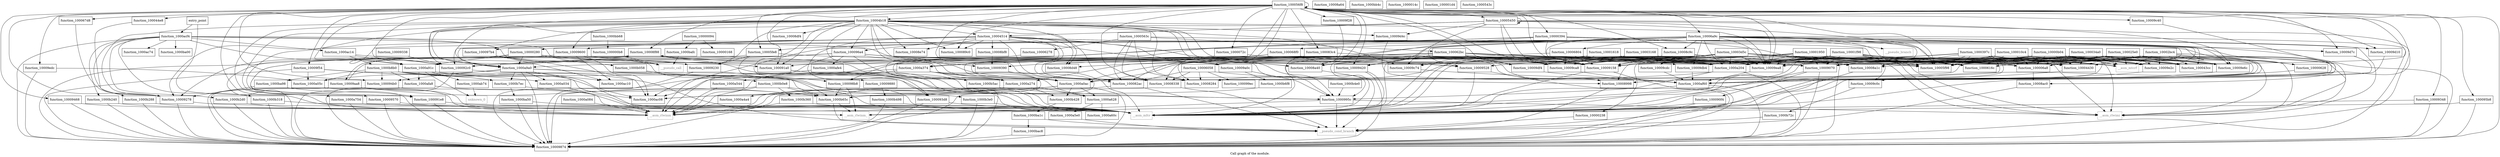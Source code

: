 digraph "Call graph of the module." {
  label="Call graph of the module.";
  node [shape=record];

  Node_function_1000563c [label="{function_1000563c}"];
  Node_function_10005f98 [label="{function_10005f98}"];
  Node_function_100056f8 [label="{function_100056f8}"];
  Node_function_10006a9c [label="{function_10006a9c}"];
  Node_function_10009cdc [label="{function_10009cdc}"];
  Node_function_10009348 [label="{function_10009348}"];
  Node_function_10009390 [label="{function_10009390}"];
  Node_function_10009570 [label="{function_10009570}"];
  Node_function_10005fe8 [label="{function_10005fe8}"];
  Node_function_10009d10 [label="{function_10009d10}"];
  Node_function_100093d8 [label="{function_100093d8}"];
  Node_function_10008284 [label="{function_10008284}"];
  Node_function_100095b8 [label="{function_100095b8}"];
  Node_function_100082ac [label="{function_100082ac}"];
  Node_function_10008338 [label="{function_10008338}"];
  Node_function_100083c4 [label="{function_100083c4}"];
  Node_function_10008998 [label="{function_10008998}"];
  Node_function_10009600 [label="{function_10009600}"];
  Node_function_10009d4c [label="{function_10009d4c}"];
  Node_function_100092c0 [label="{function_100092c0}"];
  Node_function_10009420 [label="{function_10009420}"];
  Node_function_100067d8 [label="{function_100067d8}"];
  Node_function_100096a4 [label="{function_100096a4}"];
  Node_function_100089c0 [label="{function_100089c0}"];
  Node_function_100097b4 [label="{function_100097b4}"];
  Node_function_10008a1c [label="{function_10008a1c}"];
  Node_function_10008a40 [label="{function_10008a40}"];
  Node_function_10008a64 [label="{function_10008a64}"];
  Node_function_10009874 [label="{function_10009874}"];
  Node_function_10008ac0 [label="{function_10008ac0}"];
  Node_function_10008bf8 [label="{function_10008bf8}"];
  Node_function_10008c9c [label="{function_10008c9c}"];
  Node_function_10009880 [label="{function_10009880}"];
  Node_function_10006058 [label="{function_10006058}"];
  Node_function_10008d48 [label="{function_10008d48}"];
  Node_function_10008df4 [label="{function_10008df4}"];
  Node_function_10008e74 [label="{function_10008e74}"];
  Node_function_1000616c [label="{function_1000616c}"];
  Node_function_10009df4 [label="{function_10009df4}"];
  Node_function_10006804 [label="{function_10006804}"];
  Node_function_100098b8 [label="{function_100098b8}"];
  Node_function_10008f88 [label="{function_10008f88}"];
  Node_function_1000995c [label="{function_1000995c}"];
  Node_function_10009070 [label="{function_10009070}"];
  Node_function_100099ec [label="{function_100099ec}"];
  Node_function_100090f4 [label="{function_100090f4}"];
  Node_function_10009a0c [label="{function_10009a0c}"];
  Node_function_10009158 [label="{function_10009158}"];
  Node_function_10009aa8 [label="{function_10009aa8}"];
  Node_function_10009d7c [label="{function_10009d7c}"];
  Node_function_10009468 [label="{function_10009468}"];
  Node_function_100094b0 [label="{function_100094b0}"];
  Node_function_10009db4 [label="{function_10009db4}"];
  Node_function_10006278 [label="{function_10006278}"];
  Node_function_100091a0 [label="{function_100091a0}"];
  Node_function_100062bc [label="{function_100062bc}"];
  Node_function_10009528 [label="{function_10009528}"];
  Node_function_100068f0 [label="{function_100068f0}"];
  Node_function_10009338 [label="{function_10009338}"];
  Node_function_10009c0c [label="{function_10009c0c}"];
  Node_function_100091e8 [label="{function_100091e8}"];
  Node_function_10009c40 [label="{function_10009c40}"];
  Node_function_10009230 [label="{function_10009230}"];
  Node_function_10009c74 [label="{function_10009c74}"];
  Node_function_10009278 [label="{function_10009278}"];
  Node_function_10009ca8 [label="{function_10009ca8}"];
  Node_function_1000b058 [label="{function_1000b058}"];
  Node_function_10009e2c [label="{function_10009e2c}"];
  Node_function_10009e6c [label="{function_10009e6c}"];
  Node_function_10009ea8 [label="{function_10009ea8}"];
  Node_function_10009edc [label="{function_10009edc}"];
  Node_function_10009f28 [label="{function_10009f28}"];
  Node_function_10009f54 [label="{function_10009f54}"];
  Node_function_1000a034 [label="{function_1000a034}"];
  Node_function_1000a05c [label="{function_1000a05c}"];
  Node_function_1000a084 [label="{function_1000a084}"];
  Node_function_1000a0ac [label="{function_1000a0ac}"];
  Node_function_1000a204 [label="{function_1000a204}"];
  Node_function_1000a274 [label="{function_1000a274}"];
  Node_function_1000a374 [label="{function_1000a374}"];
  Node_function_1000a4a4 [label="{function_1000a4a4}"];
  Node_function_1000a544 [label="{function_1000a544}"];
  Node_function_1000a5e0 [label="{function_1000a5e0}"];
  Node_function_1000a60c [label="{function_1000a60c}"];
  Node_function_1000a628 [label="{function_1000a628}"];
  Node_function_1000a754 [label="{function_1000a754}"];
  Node_function_1000a91c [label="{function_1000a91c}"];
  Node_function_1000a9a0 [label="{function_1000a9a0}"];
  Node_function_1000ab74 [label="{function_1000ab74}"];
  Node_function_1000ac08 [label="{function_1000ac08}"];
  Node_function_1000ac10 [label="{function_1000ac10}"];
  Node_function_1000ac14 [label="{function_1000ac14}"];
  Node_function_1000ac74 [label="{function_1000ac74}"];
  Node_function_1000acf4 [label="{function_1000acf4}"];
  Node_function_1000af60 [label="{function_1000af60}"];
  Node_function_1000afa8 [label="{function_1000afa8}"];
  Node_function_1000afe4 [label="{function_1000afe4}"];
  Node_function_1000b0e8 [label="{function_1000b0e8}"];
  Node_function_1000b240 [label="{function_1000b240}"];
  Node_function_1000b288 [label="{function_1000b288}"];
  Node_function_1000b2d0 [label="{function_1000b2d0}"];
  Node_function_1000b318 [label="{function_1000b318}"];
  Node_function_1000b360 [label="{function_1000b360}"];
  Node_function_1000b3e0 [label="{function_1000b3e0}"];
  Node_function_1000b428 [label="{function_1000b428}"];
  Node_function_1000b498 [label="{function_1000b498}"];
  Node_function_1000b4e0 [label="{function_1000b4e0}"];
  Node_function_1000b5ac [label="{function_1000b5ac}"];
  Node_function_1000b65c [label="{function_1000b65c}"];
  Node_function_1000b6f8 [label="{function_1000b6f8}"];
  Node_function_1000b72c [label="{function_1000b72c}"];
  Node_function_1000b7ec [label="{function_1000b7ec}"];
  Node_function_1000b8b0 [label="{function_1000b8b0}"];
  Node_function_1000ba00 [label="{function_1000ba00}"];
  Node_function_1000ba1c [label="{function_1000ba1c}"];
  Node_function_1000ba50 [label="{function_1000ba50}"];
  Node_function_1000ba98 [label="{function_1000ba98}"];
  Node_function_1000bac8 [label="{function_1000bac8}"];
  Node_function_1000bafc [label="{function_1000bafc}"];
  Node_function_1000bb4c [label="{function_1000bb4c}"];
  Node_function_1000bb68 [label="{function_1000bb68}"];
  Node___asm_rlwinm [color="gray50", fontcolor="gray50", label="{__asm_rlwinm}"];
  Node___asm_rlwinm_ [color="gray50", fontcolor="gray50", label="{__asm_rlwinm_}"];
  Node___asm_rlwimi [color="gray50", fontcolor="gray50", label="{__asm_rlwimi}"];
  Node___asm_mfcr [color="gray50", fontcolor="gray50", label="{__asm_mfcr}"];
  Node___asm_mtcrf [color="gray50", fontcolor="gray50", label="{__asm_mtcrf}"];
  Node_unknown_0 [color="gray50", fontcolor="gray50", label="{unknown_0}"];
  Node___pseudo_call [color="gray50", fontcolor="gray50", label="{__pseudo_call}"];
  Node___pseudo_branch [color="gray50", fontcolor="gray50", label="{__pseudo_branch}"];
  Node___pseudo_cond_branch [color="gray50", fontcolor="gray50", label="{__pseudo_cond_branch}"];
  Node_function_10000094 [label="{function_10000094}"];
  Node_function_100000b8 [label="{function_100000b8}"];
  Node_function_1000014c [label="{function_1000014c}"];
  Node_function_10000168 [label="{function_10000168}"];
  Node_function_100001d4 [label="{function_100001d4}"];
  Node_entry_point [label="{entry_point}"];
  Node_function_10000238 [label="{function_10000238}"];
  Node_function_10000280 [label="{function_10000280}"];
  Node_function_10000394 [label="{function_10000394}"];
  Node_function_10000628 [label="{function_10000628}"];
  Node_function_100006a8 [label="{function_100006a8}"];
  Node_function_1000072c [label="{function_1000072c}"];
  Node_function_10000b04 [label="{function_10000b04}"];
  Node_function_100010c4 [label="{function_100010c4}"];
  Node_function_10001618 [label="{function_10001618}"];
  Node_function_10001950 [label="{function_10001950}"];
  Node_function_10001f98 [label="{function_10001f98}"];
  Node_function_100025e0 [label="{function_100025e0}"];
  Node_function_10002bc4 [label="{function_10002bc4}"];
  Node_function_10003168 [label="{function_10003168}"];
  Node_function_100034a0 [label="{function_100034a0}"];
  Node_function_1000397c [label="{function_1000397c}"];
  Node_function_10003d5c [label="{function_10003d5c}"];
  Node_function_100043cc [label="{function_100043cc}"];
  Node_function_10004430 [label="{function_10004430}"];
  Node_function_100044e8 [label="{function_100044e8}"];
  Node_function_10004514 [label="{function_10004514}"];
  Node_function_10004b18 [label="{function_10004b18}"];
  Node_function_1000543c [label="{function_1000543c}"];
  Node_function_10005450 [label="{function_10005450}"];
  Node_function_1000563c -> Node_function_10005f98;
  Node_function_1000563c -> Node_function_10008284;
  Node_function_1000563c -> Node_function_100082ac;
  Node_function_1000563c -> Node_function_10008338;
  Node_function_1000563c -> Node_function_10006278;
  Node_function_1000563c -> Node_function_100062bc;
  Node_function_100056f8 -> Node_function_10005f98;
  Node_function_100056f8 -> Node_function_100056f8;
  Node_function_100056f8 -> Node_function_10006a9c;
  Node_function_100056f8 -> Node_function_10009348;
  Node_function_100056f8 -> Node_function_10005fe8;
  Node_function_100056f8 -> Node_function_10009d10;
  Node_function_100056f8 -> Node_function_10008284;
  Node_function_100056f8 -> Node_function_100095b8;
  Node_function_100056f8 -> Node_function_100082ac;
  Node_function_100056f8 -> Node_function_10008338;
  Node_function_100056f8 -> Node_function_100083c4;
  Node_function_100056f8 -> Node_function_10008998;
  Node_function_100056f8 -> Node_function_100092c0;
  Node_function_100056f8 -> Node_function_10009420;
  Node_function_100056f8 -> Node_function_100067d8;
  Node_function_100056f8 -> Node_function_100089c0;
  Node_function_100056f8 -> Node_function_10008a40;
  Node_function_100056f8 -> Node_function_10009874;
  Node_function_100056f8 -> Node_function_10008c9c;
  Node_function_100056f8 -> Node_function_10006058;
  Node_function_100056f8 -> Node_function_10009df4;
  Node_function_100056f8 -> Node_function_10008f88;
  Node_function_100056f8 -> Node_function_10009070;
  Node_function_100056f8 -> Node_function_10009158;
  Node_function_100056f8 -> Node_function_10009d7c;
  Node_function_100056f8 -> Node_function_10009468;
  Node_function_100056f8 -> Node_function_100094b0;
  Node_function_100056f8 -> Node_function_100091a0;
  Node_function_100056f8 -> Node_function_10009c40;
  Node_function_100056f8 -> Node_function_10009278;
  Node_function_100056f8 -> Node_function_10009ca8;
  Node_function_100056f8 -> Node_function_10009ea8;
  Node_function_100056f8 -> Node_function_10009edc;
  Node_function_100056f8 -> Node_function_10009f28;
  Node_function_100056f8 -> Node_function_10009f54;
  Node_function_100056f8 -> Node_function_1000a91c;
  Node_function_100056f8 -> Node_function_1000a9a0;
  Node_function_100056f8 -> Node___asm_rlwinm;
  Node_function_100056f8 -> Node_function_10000394;
  Node_function_100056f8 -> Node_function_1000072c;
  Node_function_100056f8 -> Node_function_100044e8;
  Node_function_100056f8 -> Node_function_10004b18;
  Node_function_100056f8 -> Node_function_10005450;
  Node_function_10006a9c -> Node_function_10005f98;
  Node_function_10006a9c -> Node_function_10005fe8;
  Node_function_10006a9c -> Node_function_10009d10;
  Node_function_10006a9c -> Node_function_10009420;
  Node_function_10006a9c -> Node_function_10009874;
  Node_function_10006a9c -> Node_function_10008c9c;
  Node_function_10006a9c -> Node_function_10006804;
  Node_function_10006a9c -> Node_function_100098b8;
  Node_function_10006a9c -> Node_function_10009070;
  Node_function_10006a9c -> Node_function_10009158;
  Node_function_10006a9c -> Node_function_10009d7c;
  Node_function_10006a9c -> Node_function_10009db4;
  Node_function_10006a9c -> Node_function_100091a0;
  Node_function_10006a9c -> Node_function_10009528;
  Node_function_10006a9c -> Node_function_100068f0;
  Node_function_10006a9c -> Node_function_10009e2c;
  Node_function_10006a9c -> Node_function_10009e6c;
  Node_function_10006a9c -> Node_function_10009ea8;
  Node_function_10006a9c -> Node_function_1000a204;
  Node_function_10006a9c -> Node_function_1000a91c;
  Node_function_10006a9c -> Node___asm_rlwinm;
  Node_function_10006a9c -> Node___asm_rlwimi;
  Node_function_10006a9c -> Node___asm_mfcr;
  Node_function_10006a9c -> Node___asm_mtcrf;
  Node_function_10006a9c -> Node___pseudo_branch;
  Node_function_10006a9c -> Node_function_100043cc;
  Node_function_10006a9c -> Node_function_10004430;
  Node_function_10009cdc -> Node_function_1000af60;
  Node_function_10009348 -> Node_function_10009874;
  Node_function_10009348 -> Node___asm_mfcr;
  Node_function_10009390 -> Node_function_10009874;
  Node_function_10009390 -> Node___asm_mfcr;
  Node_function_10009570 -> Node_function_10009874;
  Node_function_10009570 -> Node___asm_mfcr;
  Node_function_10005fe8 -> Node_function_10009880;
  Node_function_10005fe8 -> Node_function_10009528;
  Node_function_10005fe8 -> Node_function_100091e8;
  Node_function_10005fe8 -> Node_function_10009230;
  Node_function_10009d10 -> Node_function_1000af60;
  Node_function_100093d8 -> Node_function_10009874;
  Node_function_100093d8 -> Node___asm_mfcr;
  Node_function_100095b8 -> Node_function_10009874;
  Node_function_100095b8 -> Node___asm_mfcr;
  Node_function_100082ac -> Node___asm_rlwinm;
  Node_function_100082ac -> Node___pseudo_cond_branch;
  Node_function_10008338 -> Node___asm_rlwinm;
  Node_function_10008338 -> Node___pseudo_cond_branch;
  Node_function_100083c4 -> Node_function_10008a1c;
  Node_function_100083c4 -> Node_function_1000a0ac;
  Node_function_10008998 -> Node___pseudo_cond_branch;
  Node_function_10009600 -> Node_function_10009874;
  Node_function_10009600 -> Node_function_10009158;
  Node_function_10009600 -> Node_function_1000a274;
  Node_function_10009600 -> Node_function_1000ac08;
  Node_function_10009600 -> Node_function_1000ac10;
  Node_function_10009d4c -> Node_function_1000af60;
  Node_function_100092c0 -> Node_function_10009874;
  Node_function_100092c0 -> Node___asm_mfcr;
  Node_function_10009420 -> Node_function_10009874;
  Node_function_10009420 -> Node___asm_mfcr;
  Node_function_100067d8 -> Node_function_10009278;
  Node_function_100096a4 -> Node_function_100092c0;
  Node_function_100096a4 -> Node_function_10009874;
  Node_function_100096a4 -> Node_function_10009070;
  Node_function_100096a4 -> Node_function_10009158;
  Node_function_100096a4 -> Node_function_1000a0ac;
  Node_function_100096a4 -> Node_function_1000a204;
  Node_function_100096a4 -> Node_function_1000a274;
  Node_function_100096a4 -> Node_function_1000ac08;
  Node_function_100096a4 -> Node_function_1000afe4;
  Node_function_100097b4 -> Node_function_1000b058;
  Node_function_100097b4 -> Node_function_1000ac08;
  Node_function_100097b4 -> Node_function_1000ac10;
  Node_function_10008a1c -> Node___pseudo_cond_branch;
  Node_function_10008a40 -> Node___pseudo_cond_branch;
  Node_function_10008ac0 -> Node___pseudo_cond_branch;
  Node_function_10008bf8 -> Node_function_10009390;
  Node_function_10008c9c -> Node_function_10009cdc;
  Node_function_10008c9c -> Node_function_10009874;
  Node_function_10008c9c -> Node_function_10009158;
  Node_function_10008c9c -> Node_function_10009ca8;
  Node_function_10008c9c -> Node_function_10009ea8;
  Node_function_10009880 -> Node_function_1000b498;
  Node_function_10006058 -> Node_function_10008284;
  Node_function_10006058 -> Node_function_100082ac;
  Node_function_10006058 -> Node_function_10008338;
  Node_function_10006058 -> Node_function_10008998;
  Node_function_10006058 -> Node_function_100099ec;
  Node_function_10009df4 -> Node_function_1000af60;
  Node_function_10006804 -> Node_function_10008a40;
  Node_function_10006804 -> Node_function_10009070;
  Node_function_10006804 -> Node_function_10009158;
  Node_function_10006804 -> Node_function_10009ca8;
  Node_function_10006804 -> Node_function_10009ea8;
  Node_function_100098b8 -> Node_function_1000b65c;
  Node_function_100098b8 -> Node___asm_rlwinm_;
  Node_function_10008f88 -> Node_function_10009874;
  Node_function_10008f88 -> Node_function_10009a0c;
  Node_function_10008f88 -> Node_function_10009aa8;
  Node_function_10008f88 -> Node___asm_mfcr;
  Node_function_1000995c -> Node___asm_rlwinm_;
  Node_function_1000995c -> Node___asm_rlwimi;
  Node_function_1000995c -> Node___pseudo_cond_branch;
  Node_function_10009070 -> Node_function_10009874;
  Node_function_10009070 -> Node_function_100090f4;
  Node_function_10009070 -> Node___asm_mfcr;
  Node_function_100090f4 -> Node_function_10009874;
  Node_function_100090f4 -> Node___asm_mfcr;
  Node_function_10009a0c -> Node_function_10008f88;
  Node_function_10009a0c -> Node_function_1000995c;
  Node_function_10009a0c -> Node_function_1000b6f8;
  Node_function_10009158 -> Node_function_10009874;
  Node_function_10009158 -> Node___asm_mfcr;
  Node_function_10009aa8 -> Node_function_10009874;
  Node_function_10009aa8 -> Node_function_10008f88;
  Node_function_10009aa8 -> Node_function_1000b65c;
  Node_function_10009aa8 -> Node___asm_rlwinm;
  Node_function_10009d7c -> Node_function_1000af60;
  Node_function_10009468 -> Node_function_10009874;
  Node_function_10009468 -> Node___asm_mfcr;
  Node_function_100094b0 -> Node_function_10009874;
  Node_function_100094b0 -> Node___asm_mfcr;
  Node_function_10009db4 -> Node_function_1000af60;
  Node_function_10006278 -> Node_function_1000a274;
  Node_function_100091a0 -> Node_function_10009874;
  Node_function_100091a0 -> Node___asm_mfcr;
  Node_function_100062bc -> Node_function_10005f98;
  Node_function_100062bc -> Node_function_10008998;
  Node_function_100062bc -> Node_function_10009420;
  Node_function_100062bc -> Node_function_10008a40;
  Node_function_100062bc -> Node_function_10009df4;
  Node_function_100062bc -> Node_function_10009070;
  Node_function_100062bc -> Node_function_10009158;
  Node_function_100062bc -> Node_function_10009db4;
  Node_function_100062bc -> Node_function_10009ca8;
  Node_function_100062bc -> Node_function_10009ea8;
  Node_function_100062bc -> Node_function_1000a204;
  Node_function_100062bc -> Node_function_1000a274;
  Node_function_100062bc -> Node_function_1000a374;
  Node_function_100062bc -> Node_function_1000a9a0;
  Node_function_100062bc -> Node___asm_rlwinm;
  Node_function_100062bc -> Node___asm_mfcr;
  Node_function_100062bc -> Node___asm_mtcrf;
  Node_function_10009528 -> Node_function_10009874;
  Node_function_10009528 -> Node___asm_mfcr;
  Node_function_100068f0 -> Node_function_10008998;
  Node_function_100068f0 -> Node_function_10008a1c;
  Node_function_100068f0 -> Node_function_1000a0ac;
  Node_function_100068f0 -> Node_function_1000a374;
  Node_function_10009338 -> Node_function_100092c0;
  Node_function_10009c0c -> Node_function_1000b72c;
  Node_function_100091e8 -> Node_function_10009874;
  Node_function_100091e8 -> Node___asm_mfcr;
  Node_function_10009c40 -> Node_function_1000af60;
  Node_function_10009230 -> Node_function_10009874;
  Node_function_10009230 -> Node___asm_mfcr;
  Node_function_10009c74 -> Node_function_1000af60;
  Node_function_10009278 -> Node_function_10009874;
  Node_function_10009278 -> Node___asm_mfcr;
  Node_function_10009ca8 -> Node_function_1000af60;
  Node_function_1000b058 -> Node_function_100098b8;
  Node_function_1000b058 -> Node_function_1000b0e8;
  Node_function_10009e2c -> Node_function_1000af60;
  Node_function_10009e6c -> Node_function_1000af60;
  Node_function_10009ea8 -> Node_function_1000af60;
  Node_function_10009edc -> Node_function_10009874;
  Node_function_10009edc -> Node_function_1000a05c;
  Node_function_10009f28 -> Node_function_1000995c;
  Node_function_10009f54 -> Node_function_10009874;
  Node_function_10009f54 -> Node_function_1000a034;
  Node_function_10009f54 -> Node_function_1000a05c;
  Node_function_10009f54 -> Node_function_1000b7ec;
  Node_function_1000a034 -> Node___asm_rlwinm;
  Node_function_1000a05c -> Node___asm_rlwinm;
  Node_function_1000a084 -> Node___asm_rlwinm;
  Node_function_1000a0ac -> Node_function_10009874;
  Node_function_1000a0ac -> Node_function_1000a4a4;
  Node_function_1000a0ac -> Node_function_1000a628;
  Node_function_1000a0ac -> Node_function_1000ac08;
  Node_function_1000a0ac -> Node_function_1000b428;
  Node_function_1000a0ac -> Node___asm_rlwinm;
  Node_function_1000a204 -> Node_function_10009874;
  Node_function_1000a204 -> Node_function_1000995c;
  Node_function_1000a204 -> Node_function_1000a0ac;
  Node_function_1000a274 -> Node_function_1000a628;
  Node_function_1000a274 -> Node_function_1000ac08;
  Node_function_1000a274 -> Node_function_1000b428;
  Node_function_1000a374 -> Node_function_1000a0ac;
  Node_function_1000a374 -> Node_function_1000a274;
  Node_function_1000a374 -> Node_function_1000a544;
  Node_function_1000a374 -> Node_function_1000a628;
  Node_function_1000a374 -> Node_function_1000ac08;
  Node_function_1000a374 -> Node_function_1000b65c;
  Node_function_1000a374 -> Node___asm_rlwinm;
  Node_function_1000a4a4 -> Node___asm_rlwinm;
  Node_function_1000a544 -> Node___asm_rlwinm;
  Node_function_1000a5e0 -> Node___pseudo_cond_branch;
  Node_function_1000a628 -> Node_function_1000a5e0;
  Node_function_1000a628 -> Node_function_1000a60c;
  Node_function_1000a754 -> Node_function_10009874;
  Node_function_1000a754 -> Node___asm_rlwinm_;
  Node_function_1000a91c -> Node_function_1000ab74;
  Node_function_1000a91c -> Node_function_1000ac08;
  Node_function_1000a91c -> Node_function_1000ac10;
  Node_function_1000a91c -> Node_function_1000afa8;
  Node_function_1000a91c -> Node_unknown_0;
  Node_function_1000a9a0 -> Node_function_10009874;
  Node_function_1000a9a0 -> Node_function_100094b0;
  Node_function_1000a9a0 -> Node_function_1000a034;
  Node_function_1000a9a0 -> Node_function_1000a05c;
  Node_function_1000a9a0 -> Node_function_1000b3e0;
  Node_function_1000a9a0 -> Node_function_1000b7ec;
  Node_function_1000a9a0 -> Node___asm_rlwinm;
  Node_function_1000a9a0 -> Node___asm_mfcr;
  Node_function_1000ab74 -> Node_unknown_0;
  Node_function_1000ac14 -> Node_function_100092c0;
  Node_function_1000ac14 -> Node_function_10009070;
  Node_function_1000ac14 -> Node_function_1000b8b0;
  Node_function_1000acf4 -> Node_function_10009874;
  Node_function_1000acf4 -> Node_function_1000995c;
  Node_function_1000acf4 -> Node_function_1000a91c;
  Node_function_1000acf4 -> Node_function_1000ac14;
  Node_function_1000acf4 -> Node_function_1000ac74;
  Node_function_1000acf4 -> Node_function_1000b240;
  Node_function_1000acf4 -> Node_function_1000b288;
  Node_function_1000acf4 -> Node_function_1000b2d0;
  Node_function_1000acf4 -> Node_function_1000b318;
  Node_function_1000acf4 -> Node_function_1000b65c;
  Node_function_1000acf4 -> Node_function_1000ba00;
  Node_function_1000acf4 -> Node___pseudo_call;
  Node_function_1000af60 -> Node_function_10009874;
  Node_function_1000af60 -> Node___asm_mfcr;
  Node_function_1000afa8 -> Node_function_10009874;
  Node_function_1000afa8 -> Node___asm_mfcr;
  Node_function_1000afe4 -> Node_function_10009874;
  Node_function_1000afe4 -> Node_function_1000b5ac;
  Node_function_1000afe4 -> Node___asm_mfcr;
  Node_function_1000b0e8 -> Node_function_10009874;
  Node_function_1000b0e8 -> Node_function_1000b360;
  Node_function_1000b0e8 -> Node_function_1000b65c;
  Node_function_1000b0e8 -> Node___asm_rlwinm;
  Node_function_1000b0e8 -> Node___asm_mfcr;
  Node_function_1000b240 -> Node_function_10009874;
  Node_function_1000b240 -> Node___asm_mfcr;
  Node_function_1000b288 -> Node_function_10009874;
  Node_function_1000b288 -> Node___asm_mfcr;
  Node_function_1000b2d0 -> Node_function_10009874;
  Node_function_1000b2d0 -> Node___asm_mfcr;
  Node_function_1000b318 -> Node_function_10009874;
  Node_function_1000b318 -> Node___asm_mfcr;
  Node_function_1000b360 -> Node_function_10009874;
  Node_function_1000b360 -> Node___asm_mfcr;
  Node_function_1000b3e0 -> Node_function_10009874;
  Node_function_1000b3e0 -> Node___asm_mfcr;
  Node_function_1000b428 -> Node_function_1000ba1c;
  Node_function_1000b498 -> Node_function_10009874;
  Node_function_1000b498 -> Node___asm_mfcr;
  Node_function_1000b4e0 -> Node_function_1000995c;
  Node_function_1000b5ac -> Node_function_1000995c;
  Node_function_1000b65c -> Node___asm_rlwinm_;
  Node_function_1000b65c -> Node___pseudo_cond_branch;
  Node_function_1000b6f8 -> Node_function_1000b65c;
  Node_function_1000b72c -> Node___pseudo_cond_branch;
  Node_function_1000b7ec -> Node_function_1000b65c;
  Node_function_1000b7ec -> Node_function_1000ba50;
  Node_function_1000b8b0 -> Node_function_1000995c;
  Node_function_1000b8b0 -> Node_function_100094b0;
  Node_function_1000b8b0 -> Node_function_1000a05c;
  Node_function_1000b8b0 -> Node_function_1000ac08;
  Node_function_1000b8b0 -> Node_function_1000afa8;
  Node_function_1000b8b0 -> Node_function_1000b7ec;
  Node_function_1000b8b0 -> Node_function_1000ba98;
  Node_function_1000b8b0 -> Node___pseudo_cond_branch;
  Node_function_1000ba1c -> Node_function_1000bac8;
  Node_function_1000ba1c -> Node___pseudo_cond_branch;
  Node_function_1000ba50 -> Node_function_10009874;
  Node_function_1000ba50 -> Node___asm_mfcr;
  Node_function_1000ba98 -> Node_function_100091e8;
  Node_function_1000ba98 -> Node_function_10009278;
  Node_function_1000bac8 -> Node_function_10009874;
  Node_function_1000bafc -> Node___pseudo_call;
  Node_function_1000bb68 -> Node_function_100000b8;
  Node_function_10000094 -> Node_function_1000bafc;
  Node_function_10000094 -> Node_function_10000168;
  Node_function_100000b8 -> Node___pseudo_call;
  Node_entry_point -> Node_function_1000acf4;
  Node_entry_point -> Node___asm_rlwinm;
  Node_function_10000238 -> Node___pseudo_cond_branch;
  Node_function_10000280 -> Node_function_100091a0;
  Node_function_10000280 -> Node_function_10009230;
  Node_function_10000280 -> Node_function_10009278;
  Node_function_10000280 -> Node_function_1000a91c;
  Node_function_10000280 -> Node_function_1000a9a0;
  Node_function_10000280 -> Node___pseudo_call;
  Node_function_10000394 -> Node_function_10008a1c;
  Node_function_10000394 -> Node_function_10009874;
  Node_function_10000394 -> Node_function_1000a204;
  Node_function_10000394 -> Node_function_1000a274;
  Node_function_10000394 -> Node___asm_mfcr;
  Node_function_10000394 -> Node___asm_mtcrf;
  Node_function_10000394 -> Node_function_10000280;
  Node_function_10000628 -> Node_function_10009c0c;
  Node_function_100006a8 -> Node_function_10008ac0;
  Node_function_1000072c -> Node_function_1000a204;
  Node_function_1000072c -> Node_function_1000a374;
  Node_function_10000b04 -> Node_function_10005f98;
  Node_function_10000b04 -> Node_function_10008a1c;
  Node_function_10000b04 -> Node_function_1000616c;
  Node_function_10000b04 -> Node_function_10009158;
  Node_function_10000b04 -> Node_function_10009e2c;
  Node_function_10000b04 -> Node_function_10009e6c;
  Node_function_10000b04 -> Node_function_10009ea8;
  Node_function_10000b04 -> Node_function_1000a204;
  Node_function_10000b04 -> Node___asm_rlwimi;
  Node_function_10000b04 -> Node___asm_mfcr;
  Node_function_10000b04 -> Node___asm_mtcrf;
  Node_function_10000b04 -> Node_function_100006a8;
  Node_function_10000b04 -> Node_function_100043cc;
  Node_function_10000b04 -> Node_function_10004430;
  Node_function_100010c4 -> Node_function_10005f98;
  Node_function_100010c4 -> Node_function_1000616c;
  Node_function_100010c4 -> Node_function_10009158;
  Node_function_100010c4 -> Node_function_10009e2c;
  Node_function_100010c4 -> Node_function_10009e6c;
  Node_function_100010c4 -> Node_function_10009ea8;
  Node_function_100010c4 -> Node_function_1000a204;
  Node_function_100010c4 -> Node___asm_rlwimi;
  Node_function_100010c4 -> Node___asm_mfcr;
  Node_function_100010c4 -> Node___asm_mtcrf;
  Node_function_100010c4 -> Node_function_100006a8;
  Node_function_100010c4 -> Node_function_100043cc;
  Node_function_100010c4 -> Node_function_10004430;
  Node_function_10001618 -> Node_function_10005f98;
  Node_function_10001618 -> Node_function_1000616c;
  Node_function_10001618 -> Node_function_10009df4;
  Node_function_10001618 -> Node_function_10009c74;
  Node_function_10001618 -> Node_function_10009ca8;
  Node_function_10001618 -> Node_function_10009ea8;
  Node_function_10001618 -> Node_function_1000a204;
  Node_function_10001618 -> Node___asm_mfcr;
  Node_function_10001618 -> Node_function_100006a8;
  Node_function_10001950 -> Node_function_10005f98;
  Node_function_10001950 -> Node_function_1000616c;
  Node_function_10001950 -> Node_function_10009070;
  Node_function_10001950 -> Node_function_10009158;
  Node_function_10001950 -> Node_function_10009db4;
  Node_function_10001950 -> Node_function_10009528;
  Node_function_10001950 -> Node_function_10009ca8;
  Node_function_10001950 -> Node_function_10009e2c;
  Node_function_10001950 -> Node_function_10009e6c;
  Node_function_10001950 -> Node_function_10009ea8;
  Node_function_10001950 -> Node_function_1000a0ac;
  Node_function_10001950 -> Node_function_1000a204;
  Node_function_10001950 -> Node___asm_rlwimi;
  Node_function_10001950 -> Node___asm_mfcr;
  Node_function_10001950 -> Node___asm_mtcrf;
  Node_function_10001950 -> Node_function_100006a8;
  Node_function_10001950 -> Node_function_100043cc;
  Node_function_10001950 -> Node_function_10004430;
  Node_function_10001f98 -> Node_function_10005f98;
  Node_function_10001f98 -> Node_function_1000616c;
  Node_function_10001f98 -> Node_function_10009070;
  Node_function_10001f98 -> Node_function_10009158;
  Node_function_10001f98 -> Node_function_10009db4;
  Node_function_10001f98 -> Node_function_10009528;
  Node_function_10001f98 -> Node_function_10009ca8;
  Node_function_10001f98 -> Node_function_10009e2c;
  Node_function_10001f98 -> Node_function_10009e6c;
  Node_function_10001f98 -> Node_function_10009ea8;
  Node_function_10001f98 -> Node_function_1000a0ac;
  Node_function_10001f98 -> Node_function_1000a204;
  Node_function_10001f98 -> Node___asm_rlwimi;
  Node_function_10001f98 -> Node___asm_mfcr;
  Node_function_10001f98 -> Node___asm_mtcrf;
  Node_function_10001f98 -> Node_function_100006a8;
  Node_function_10001f98 -> Node_function_100043cc;
  Node_function_10001f98 -> Node_function_10004430;
  Node_function_100025e0 -> Node_function_10005f98;
  Node_function_100025e0 -> Node_function_1000616c;
  Node_function_100025e0 -> Node_function_10009158;
  Node_function_100025e0 -> Node_function_10009e2c;
  Node_function_100025e0 -> Node_function_10009e6c;
  Node_function_100025e0 -> Node_function_10009ea8;
  Node_function_100025e0 -> Node_function_1000a204;
  Node_function_100025e0 -> Node___asm_rlwimi;
  Node_function_100025e0 -> Node___asm_mfcr;
  Node_function_100025e0 -> Node___asm_mtcrf;
  Node_function_100025e0 -> Node_function_10000628;
  Node_function_100025e0 -> Node_function_100006a8;
  Node_function_100025e0 -> Node_function_100043cc;
  Node_function_100025e0 -> Node_function_10004430;
  Node_function_10002bc4 -> Node_function_10005f98;
  Node_function_10002bc4 -> Node_function_10009158;
  Node_function_10002bc4 -> Node_function_10009e2c;
  Node_function_10002bc4 -> Node_function_10009e6c;
  Node_function_10002bc4 -> Node_function_10009ea8;
  Node_function_10002bc4 -> Node_function_1000a204;
  Node_function_10002bc4 -> Node___asm_rlwimi;
  Node_function_10002bc4 -> Node___asm_mfcr;
  Node_function_10002bc4 -> Node___asm_mtcrf;
  Node_function_10002bc4 -> Node_function_10000628;
  Node_function_10002bc4 -> Node_function_100006a8;
  Node_function_10002bc4 -> Node_function_100043cc;
  Node_function_10002bc4 -> Node_function_10004430;
  Node_function_10003168 -> Node_function_10005f98;
  Node_function_10003168 -> Node_function_1000616c;
  Node_function_10003168 -> Node_function_10009df4;
  Node_function_10003168 -> Node_function_10009c74;
  Node_function_10003168 -> Node_function_10009ca8;
  Node_function_10003168 -> Node_function_10009ea8;
  Node_function_10003168 -> Node_function_1000a204;
  Node_function_10003168 -> Node___asm_mfcr;
  Node_function_10003168 -> Node_function_100006a8;
  Node_function_100034a0 -> Node_function_10005f98;
  Node_function_100034a0 -> Node_function_1000616c;
  Node_function_100034a0 -> Node_function_10009158;
  Node_function_100034a0 -> Node_function_10009e2c;
  Node_function_100034a0 -> Node_function_10009e6c;
  Node_function_100034a0 -> Node_function_10009ea8;
  Node_function_100034a0 -> Node_function_1000a204;
  Node_function_100034a0 -> Node___asm_rlwimi;
  Node_function_100034a0 -> Node___asm_mfcr;
  Node_function_100034a0 -> Node___asm_mtcrf;
  Node_function_100034a0 -> Node_function_100006a8;
  Node_function_100034a0 -> Node_function_100043cc;
  Node_function_100034a0 -> Node_function_10004430;
  Node_function_1000397c -> Node_function_10005f98;
  Node_function_1000397c -> Node_function_10008284;
  Node_function_1000397c -> Node_function_10008338;
  Node_function_1000397c -> Node_function_10008a1c;
  Node_function_1000397c -> Node_function_10009158;
  Node_function_1000397c -> Node_function_10009e2c;
  Node_function_1000397c -> Node_function_10009e6c;
  Node_function_1000397c -> Node_function_10009ea8;
  Node_function_1000397c -> Node_function_1000a204;
  Node_function_1000397c -> Node___asm_rlwimi;
  Node_function_1000397c -> Node___asm_mfcr;
  Node_function_1000397c -> Node___asm_mtcrf;
  Node_function_1000397c -> Node_function_100006a8;
  Node_function_1000397c -> Node_function_100043cc;
  Node_function_1000397c -> Node_function_10004430;
  Node_function_10003d5c -> Node_function_10005f98;
  Node_function_10003d5c -> Node_function_10009390;
  Node_function_10003d5c -> Node_function_10008284;
  Node_function_10003d5c -> Node_function_100082ac;
  Node_function_10003d5c -> Node_function_10008338;
  Node_function_10003d5c -> Node_function_10008998;
  Node_function_10003d5c -> Node_function_100092c0;
  Node_function_10003d5c -> Node_function_10008a1c;
  Node_function_10003d5c -> Node_function_10006058;
  Node_function_10003d5c -> Node_function_10008d48;
  Node_function_10003d5c -> Node_function_10009158;
  Node_function_10003d5c -> Node_function_10009c0c;
  Node_function_10003d5c -> Node_function_10009e2c;
  Node_function_10003d5c -> Node_function_10009e6c;
  Node_function_10003d5c -> Node_function_10009ea8;
  Node_function_10003d5c -> Node_function_1000a204;
  Node_function_10003d5c -> Node___asm_rlwimi;
  Node_function_10003d5c -> Node___asm_mfcr;
  Node_function_10003d5c -> Node___asm_mtcrf;
  Node_function_10003d5c -> Node_function_10000238;
  Node_function_10003d5c -> Node_function_100006a8;
  Node_function_10003d5c -> Node_function_100043cc;
  Node_function_10003d5c -> Node_function_10004430;
  Node_function_10004430 -> Node___asm_rlwinm_;
  Node_function_100044e8 -> Node_function_10009278;
  Node_function_10004514 -> Node_function_100093d8;
  Node_function_10004514 -> Node_function_10008284;
  Node_function_10004514 -> Node_function_100082ac;
  Node_function_10004514 -> Node_function_10008338;
  Node_function_10004514 -> Node_function_10008998;
  Node_function_10004514 -> Node_function_10009600;
  Node_function_10004514 -> Node_function_100092c0;
  Node_function_10004514 -> Node_function_100096a4;
  Node_function_10004514 -> Node_function_100089c0;
  Node_function_10004514 -> Node_function_100097b4;
  Node_function_10004514 -> Node_function_10008a40;
  Node_function_10004514 -> Node_function_10008ac0;
  Node_function_10004514 -> Node_function_10008bf8;
  Node_function_10004514 -> Node_function_10008d48;
  Node_function_10004514 -> Node_function_10008e74;
  Node_function_10004514 -> Node_function_1000995c;
  Node_function_10004514 -> Node_function_10009158;
  Node_function_10004514 -> Node_function_10009278;
  Node_function_10004514 -> Node_function_1000a9a0;
  Node_function_10004b18 -> Node_function_10009390;
  Node_function_10004b18 -> Node_function_10009570;
  Node_function_10004b18 -> Node_function_100093d8;
  Node_function_10004b18 -> Node_function_10008284;
  Node_function_10004b18 -> Node_function_100082ac;
  Node_function_10004b18 -> Node_function_10008338;
  Node_function_10004b18 -> Node_function_10009600;
  Node_function_10004b18 -> Node_function_10009d4c;
  Node_function_10004b18 -> Node_function_100092c0;
  Node_function_10004b18 -> Node_function_100096a4;
  Node_function_10004b18 -> Node_function_100089c0;
  Node_function_10004b18 -> Node_function_100097b4;
  Node_function_10004b18 -> Node_function_10008a40;
  Node_function_10004b18 -> Node_function_10008d48;
  Node_function_10004b18 -> Node_function_10008df4;
  Node_function_10004b18 -> Node_function_10008e74;
  Node_function_10004b18 -> Node_function_10009158;
  Node_function_10004b18 -> Node_function_100091a0;
  Node_function_10004b18 -> Node_function_10009528;
  Node_function_10004b18 -> Node_function_100091e8;
  Node_function_10004b18 -> Node_function_10009230;
  Node_function_10004b18 -> Node_function_10009c74;
  Node_function_10004b18 -> Node_function_10009278;
  Node_function_10004b18 -> Node_function_10009ea8;
  Node_function_10004b18 -> Node_function_1000a0ac;
  Node_function_10004b18 -> Node_function_1000a754;
  Node_function_10004b18 -> Node_function_1000a9a0;
  Node_function_10004b18 -> Node_function_10004514;
  Node_function_10005450 -> Node_function_10009d4c;
  Node_function_10005450 -> Node_function_10009874;
  Node_function_10005450 -> Node_function_10009070;
  Node_function_10005450 -> Node_function_10009158;
  Node_function_10005450 -> Node_function_10009c74;
  Node_function_10005450 -> Node_function_10009ca8;
  Node_function_10005450 -> Node_function_10009e6c;
  Node_function_10005450 -> Node_function_10009ea8;
  Node_function_10005450 -> Node_function_1000a9a0;
  Node_function_10005450 -> Node_function_10004514;
  Node_function_10005450 -> Node_function_10005450;
}
